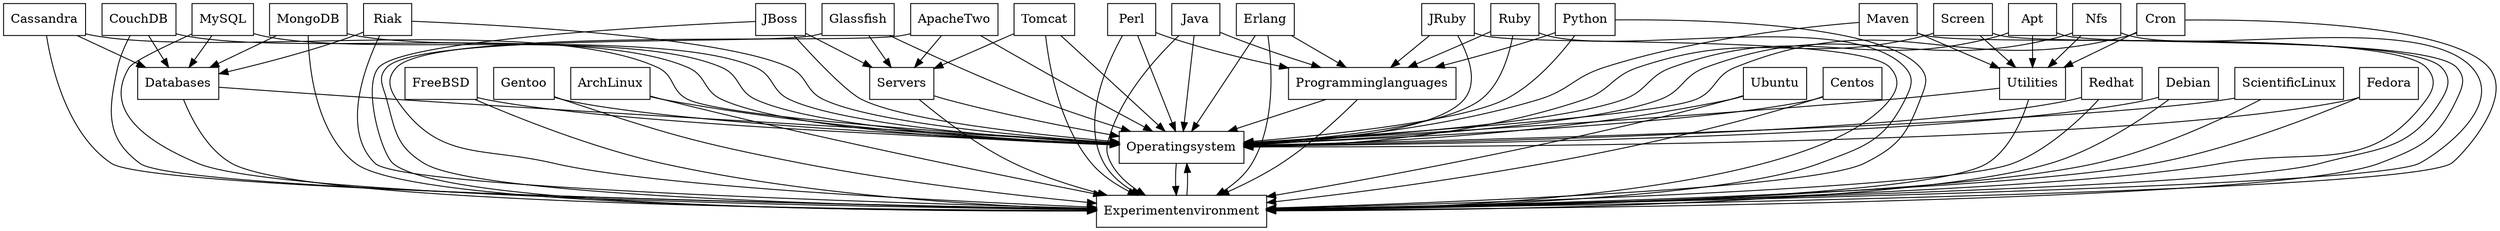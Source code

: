 digraph{
graph [rankdir=TB];
node [shape=box];
edge [arrowhead=normal];
0[label="Operatingsystem",]
1[label="Experimentenvironment",]
2[label="Cassandra",]
3[label="FreeBSD",]
4[label="Gentoo",]
5[label="Servers",]
6[label="ArchLinux",]
7[label="Programminglanguages",]
8[label="Perl",]
9[label="Utilities",]
10[label="Java",]
11[label="Maven",]
12[label="Erlang",]
13[label="Ubuntu",]
14[label="JBoss",]
15[label="Python",]
16[label="Centos",]
17[label="JRuby",]
18[label="CouchDB",]
19[label="Redhat",]
20[label="Screen",]
21[label="MySQL",]
22[label="Debian",]
23[label="Glassfish",]
24[label="Ruby",]
25[label="ScientificLinux",]
26[label="Fedora",]
27[label="ApacheTwo",]
28[label="Apt",]
29[label="Databases",]
30[label="Nfs",]
31[label="MongoDB",]
32[label="Riak",]
33[label="Tomcat",]
34[label="Cron",]
0->1[label="",]
1->0[label="",]
2->0[label="",]
2->1[label="",]
2->29[label="",]
3->0[label="",]
3->1[label="",]
4->0[label="",]
4->1[label="",]
5->0[label="",]
5->1[label="",]
6->0[label="",]
6->1[label="",]
7->0[label="",]
7->1[label="",]
8->0[label="",]
8->1[label="",]
8->7[label="",]
9->0[label="",]
9->1[label="",]
10->0[label="",]
10->1[label="",]
10->7[label="",]
11->0[label="",]
11->1[label="",]
11->9[label="",]
12->0[label="",]
12->1[label="",]
12->7[label="",]
13->0[label="",]
13->1[label="",]
14->0[label="",]
14->1[label="",]
14->5[label="",]
15->0[label="",]
15->1[label="",]
15->7[label="",]
16->0[label="",]
16->1[label="",]
17->0[label="",]
17->1[label="",]
17->7[label="",]
18->0[label="",]
18->1[label="",]
18->29[label="",]
19->0[label="",]
19->1[label="",]
20->0[label="",]
20->1[label="",]
20->9[label="",]
21->0[label="",]
21->1[label="",]
21->29[label="",]
22->0[label="",]
22->1[label="",]
23->0[label="",]
23->1[label="",]
23->5[label="",]
24->0[label="",]
24->1[label="",]
24->7[label="",]
25->0[label="",]
25->1[label="",]
26->0[label="",]
26->1[label="",]
27->0[label="",]
27->1[label="",]
27->5[label="",]
28->0[label="",]
28->1[label="",]
28->9[label="",]
29->0[label="",]
29->1[label="",]
30->0[label="",]
30->1[label="",]
30->9[label="",]
31->0[label="",]
31->1[label="",]
31->29[label="",]
32->0[label="",]
32->1[label="",]
32->29[label="",]
33->0[label="",]
33->1[label="",]
33->5[label="",]
34->0[label="",]
34->1[label="",]
34->9[label="",]
}
